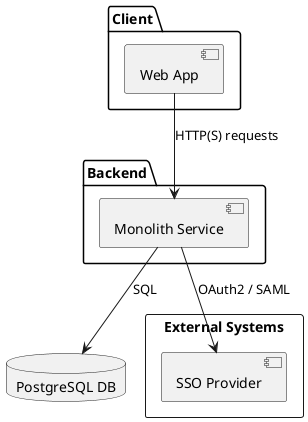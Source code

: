 @startuml
package "Client" {
  [Web App]
}

package "Backend" {
  [Monolith Service]
}

database "PostgreSQL DB" as DB

rectangle "External Systems" {
  [SSO Provider]
}

[Web App] --> [Monolith Service] : HTTP(S) requests
[Monolith Service] --> DB             : SQL
[Monolith Service] --> [SSO Provider] : OAuth2 / SAML
@enduml

